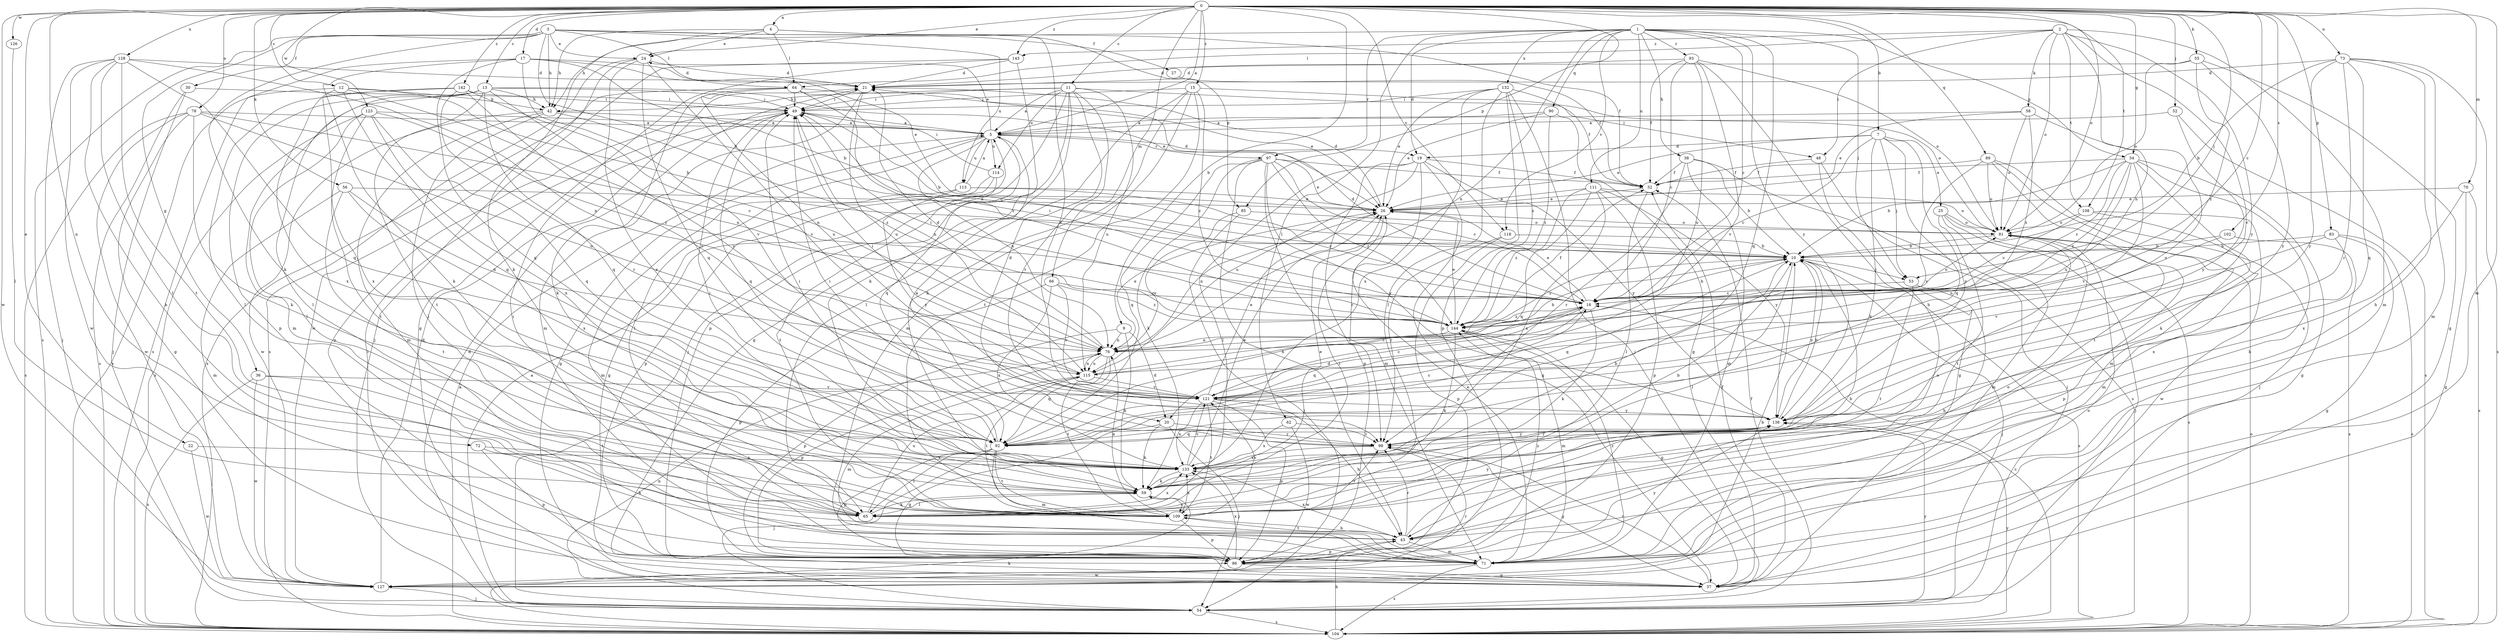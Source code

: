 strict digraph  {
0;
1;
2;
3;
4;
5;
7;
9;
10;
11;
12;
13;
15;
16;
17;
19;
20;
21;
22;
24;
25;
26;
27;
30;
32;
34;
36;
37;
38;
42;
43;
48;
49;
52;
53;
54;
55;
56;
58;
59;
62;
64;
65;
66;
70;
71;
72;
73;
76;
78;
81;
83;
85;
86;
89;
90;
92;
93;
97;
98;
102;
104;
108;
109;
111;
113;
114;
115;
118;
121;
123;
126;
127;
128;
132;
133;
138;
142;
143;
144;
0 -> 4  [label=a];
0 -> 5  [label=a];
0 -> 7  [label=b];
0 -> 9  [label=b];
0 -> 11  [label=c];
0 -> 12  [label=c];
0 -> 13  [label=c];
0 -> 15  [label=c];
0 -> 16  [label=c];
0 -> 17  [label=d];
0 -> 22  [label=e];
0 -> 24  [label=e];
0 -> 34  [label=g];
0 -> 52  [label=j];
0 -> 53  [label=j];
0 -> 55  [label=k];
0 -> 56  [label=k];
0 -> 66  [label=m];
0 -> 70  [label=m];
0 -> 71  [label=m];
0 -> 72  [label=n];
0 -> 73  [label=n];
0 -> 78  [label=o];
0 -> 81  [label=o];
0 -> 83  [label=p];
0 -> 85  [label=p];
0 -> 89  [label=q];
0 -> 102  [label=s];
0 -> 108  [label=t];
0 -> 118  [label=v];
0 -> 123  [label=w];
0 -> 126  [label=w];
0 -> 127  [label=w];
0 -> 128  [label=x];
0 -> 142  [label=z];
0 -> 143  [label=z];
1 -> 16  [label=c];
1 -> 19  [label=d];
1 -> 34  [label=g];
1 -> 38  [label=h];
1 -> 42  [label=h];
1 -> 53  [label=j];
1 -> 62  [label=l];
1 -> 76  [label=n];
1 -> 90  [label=q];
1 -> 92  [label=q];
1 -> 93  [label=r];
1 -> 97  [label=r];
1 -> 111  [label=u];
1 -> 118  [label=v];
1 -> 132  [label=x];
1 -> 138  [label=y];
2 -> 48  [label=i];
2 -> 58  [label=k];
2 -> 64  [label=l];
2 -> 71  [label=m];
2 -> 76  [label=n];
2 -> 81  [label=o];
2 -> 108  [label=t];
2 -> 121  [label=v];
2 -> 138  [label=y];
2 -> 143  [label=z];
3 -> 10  [label=b];
3 -> 24  [label=e];
3 -> 27  [label=f];
3 -> 30  [label=f];
3 -> 32  [label=f];
3 -> 36  [label=g];
3 -> 42  [label=h];
3 -> 59  [label=k];
3 -> 64  [label=l];
3 -> 104  [label=s];
3 -> 113  [label=u];
4 -> 24  [label=e];
4 -> 42  [label=h];
4 -> 59  [label=k];
4 -> 64  [label=l];
4 -> 85  [label=p];
4 -> 121  [label=v];
5 -> 19  [label=d];
5 -> 24  [label=e];
5 -> 37  [label=g];
5 -> 65  [label=l];
5 -> 76  [label=n];
5 -> 92  [label=q];
5 -> 97  [label=r];
5 -> 113  [label=u];
5 -> 114  [label=u];
7 -> 16  [label=c];
7 -> 19  [label=d];
7 -> 25  [label=e];
7 -> 26  [label=e];
7 -> 53  [label=j];
7 -> 59  [label=k];
7 -> 92  [label=q];
7 -> 138  [label=y];
9 -> 20  [label=d];
9 -> 59  [label=k];
9 -> 76  [label=n];
9 -> 86  [label=p];
10 -> 53  [label=j];
10 -> 54  [label=j];
10 -> 65  [label=l];
10 -> 92  [label=q];
10 -> 104  [label=s];
10 -> 138  [label=y];
10 -> 144  [label=z];
11 -> 5  [label=a];
11 -> 20  [label=d];
11 -> 37  [label=g];
11 -> 42  [label=h];
11 -> 48  [label=i];
11 -> 49  [label=i];
11 -> 54  [label=j];
11 -> 86  [label=p];
11 -> 98  [label=r];
11 -> 114  [label=u];
11 -> 115  [label=u];
12 -> 10  [label=b];
12 -> 42  [label=h];
12 -> 76  [label=n];
12 -> 92  [label=q];
12 -> 104  [label=s];
12 -> 133  [label=x];
13 -> 26  [label=e];
13 -> 42  [label=h];
13 -> 49  [label=i];
13 -> 65  [label=l];
13 -> 71  [label=m];
13 -> 86  [label=p];
13 -> 92  [label=q];
13 -> 109  [label=t];
13 -> 121  [label=v];
15 -> 49  [label=i];
15 -> 59  [label=k];
15 -> 65  [label=l];
15 -> 71  [label=m];
15 -> 81  [label=o];
15 -> 109  [label=t];
15 -> 144  [label=z];
16 -> 10  [label=b];
16 -> 20  [label=d];
16 -> 21  [label=d];
16 -> 26  [label=e];
16 -> 49  [label=i];
16 -> 59  [label=k];
16 -> 81  [label=o];
16 -> 92  [label=q];
16 -> 144  [label=z];
17 -> 10  [label=b];
17 -> 21  [label=d];
17 -> 26  [label=e];
17 -> 59  [label=k];
17 -> 92  [label=q];
17 -> 104  [label=s];
17 -> 121  [label=v];
19 -> 32  [label=f];
19 -> 37  [label=g];
19 -> 65  [label=l];
19 -> 86  [label=p];
19 -> 98  [label=r];
19 -> 115  [label=u];
19 -> 138  [label=y];
20 -> 37  [label=g];
20 -> 54  [label=j];
20 -> 59  [label=k];
20 -> 98  [label=r];
21 -> 49  [label=i];
21 -> 71  [label=m];
21 -> 115  [label=u];
22 -> 127  [label=w];
22 -> 133  [label=x];
24 -> 21  [label=d];
24 -> 92  [label=q];
24 -> 104  [label=s];
24 -> 121  [label=v];
24 -> 127  [label=w];
24 -> 133  [label=x];
25 -> 54  [label=j];
25 -> 71  [label=m];
25 -> 81  [label=o];
25 -> 104  [label=s];
25 -> 109  [label=t];
26 -> 21  [label=d];
26 -> 65  [label=l];
26 -> 76  [label=n];
26 -> 81  [label=o];
27 -> 32  [label=f];
30 -> 49  [label=i];
30 -> 54  [label=j];
30 -> 104  [label=s];
32 -> 26  [label=e];
32 -> 65  [label=l];
34 -> 10  [label=b];
34 -> 16  [label=c];
34 -> 32  [label=f];
34 -> 37  [label=g];
34 -> 43  [label=h];
34 -> 59  [label=k];
34 -> 115  [label=u];
34 -> 121  [label=v];
34 -> 144  [label=z];
36 -> 104  [label=s];
36 -> 109  [label=t];
36 -> 121  [label=v];
36 -> 127  [label=w];
37 -> 32  [label=f];
37 -> 49  [label=i];
37 -> 98  [label=r];
38 -> 10  [label=b];
38 -> 32  [label=f];
38 -> 71  [label=m];
38 -> 98  [label=r];
38 -> 104  [label=s];
42 -> 5  [label=a];
42 -> 65  [label=l];
42 -> 71  [label=m];
42 -> 127  [label=w];
42 -> 144  [label=z];
43 -> 10  [label=b];
43 -> 71  [label=m];
43 -> 81  [label=o];
43 -> 86  [label=p];
43 -> 98  [label=r];
43 -> 109  [label=t];
43 -> 133  [label=x];
48 -> 32  [label=f];
48 -> 37  [label=g];
48 -> 54  [label=j];
49 -> 5  [label=a];
49 -> 10  [label=b];
49 -> 76  [label=n];
49 -> 86  [label=p];
49 -> 92  [label=q];
52 -> 5  [label=a];
52 -> 104  [label=s];
52 -> 138  [label=y];
53 -> 16  [label=c];
53 -> 43  [label=h];
53 -> 109  [label=t];
54 -> 5  [label=a];
54 -> 21  [label=d];
54 -> 32  [label=f];
54 -> 76  [label=n];
54 -> 104  [label=s];
54 -> 138  [label=y];
55 -> 21  [label=d];
55 -> 37  [label=g];
55 -> 81  [label=o];
55 -> 138  [label=y];
55 -> 144  [label=z];
56 -> 26  [label=e];
56 -> 71  [label=m];
56 -> 76  [label=n];
56 -> 109  [label=t];
56 -> 133  [label=x];
58 -> 5  [label=a];
58 -> 26  [label=e];
58 -> 81  [label=o];
58 -> 121  [label=v];
58 -> 144  [label=z];
59 -> 10  [label=b];
59 -> 26  [label=e];
59 -> 65  [label=l];
59 -> 109  [label=t];
62 -> 98  [label=r];
62 -> 127  [label=w];
62 -> 133  [label=x];
64 -> 16  [label=c];
64 -> 26  [label=e];
64 -> 49  [label=i];
64 -> 59  [label=k];
64 -> 104  [label=s];
64 -> 115  [label=u];
64 -> 144  [label=z];
65 -> 49  [label=i];
65 -> 59  [label=k];
65 -> 81  [label=o];
65 -> 115  [label=u];
65 -> 133  [label=x];
66 -> 16  [label=c];
66 -> 86  [label=p];
66 -> 121  [label=v];
66 -> 133  [label=x];
66 -> 144  [label=z];
70 -> 26  [label=e];
70 -> 37  [label=g];
70 -> 104  [label=s];
70 -> 133  [label=x];
71 -> 26  [label=e];
71 -> 104  [label=s];
71 -> 127  [label=w];
71 -> 144  [label=z];
72 -> 43  [label=h];
72 -> 86  [label=p];
72 -> 133  [label=x];
73 -> 10  [label=b];
73 -> 21  [label=d];
73 -> 43  [label=h];
73 -> 71  [label=m];
73 -> 92  [label=q];
73 -> 98  [label=r];
73 -> 104  [label=s];
73 -> 138  [label=y];
76 -> 10  [label=b];
76 -> 21  [label=d];
76 -> 26  [label=e];
76 -> 86  [label=p];
76 -> 92  [label=q];
76 -> 109  [label=t];
76 -> 115  [label=u];
78 -> 5  [label=a];
78 -> 16  [label=c];
78 -> 37  [label=g];
78 -> 59  [label=k];
78 -> 104  [label=s];
78 -> 115  [label=u];
78 -> 127  [label=w];
81 -> 10  [label=b];
81 -> 86  [label=p];
83 -> 10  [label=b];
83 -> 37  [label=g];
83 -> 104  [label=s];
83 -> 121  [label=v];
83 -> 133  [label=x];
85 -> 54  [label=j];
85 -> 81  [label=o];
85 -> 115  [label=u];
86 -> 37  [label=g];
86 -> 133  [label=x];
86 -> 138  [label=y];
86 -> 144  [label=z];
89 -> 32  [label=f];
89 -> 54  [label=j];
89 -> 71  [label=m];
89 -> 81  [label=o];
89 -> 109  [label=t];
89 -> 121  [label=v];
90 -> 5  [label=a];
90 -> 26  [label=e];
90 -> 37  [label=g];
90 -> 144  [label=z];
92 -> 16  [label=c];
92 -> 49  [label=i];
92 -> 54  [label=j];
92 -> 65  [label=l];
92 -> 71  [label=m];
92 -> 86  [label=p];
92 -> 109  [label=t];
93 -> 16  [label=c];
93 -> 21  [label=d];
93 -> 32  [label=f];
93 -> 43  [label=h];
93 -> 81  [label=o];
93 -> 115  [label=u];
93 -> 121  [label=v];
97 -> 16  [label=c];
97 -> 26  [label=e];
97 -> 32  [label=f];
97 -> 43  [label=h];
97 -> 59  [label=k];
97 -> 71  [label=m];
97 -> 92  [label=q];
97 -> 138  [label=y];
97 -> 144  [label=z];
98 -> 5  [label=a];
98 -> 37  [label=g];
98 -> 49  [label=i];
98 -> 133  [label=x];
98 -> 138  [label=y];
102 -> 10  [label=b];
102 -> 76  [label=n];
102 -> 104  [label=s];
104 -> 5  [label=a];
104 -> 16  [label=c];
104 -> 43  [label=h];
104 -> 59  [label=k];
104 -> 81  [label=o];
104 -> 138  [label=y];
108 -> 16  [label=c];
108 -> 71  [label=m];
108 -> 81  [label=o];
108 -> 127  [label=w];
109 -> 43  [label=h];
109 -> 76  [label=n];
109 -> 86  [label=p];
109 -> 98  [label=r];
109 -> 121  [label=v];
109 -> 133  [label=x];
109 -> 138  [label=y];
111 -> 26  [label=e];
111 -> 81  [label=o];
111 -> 86  [label=p];
111 -> 92  [label=q];
111 -> 133  [label=x];
111 -> 138  [label=y];
111 -> 144  [label=z];
113 -> 5  [label=a];
113 -> 16  [label=c];
113 -> 26  [label=e];
113 -> 71  [label=m];
113 -> 138  [label=y];
114 -> 37  [label=g];
114 -> 49  [label=i];
114 -> 86  [label=p];
114 -> 109  [label=t];
115 -> 16  [label=c];
115 -> 49  [label=i];
115 -> 71  [label=m];
115 -> 76  [label=n];
115 -> 109  [label=t];
115 -> 121  [label=v];
118 -> 10  [label=b];
118 -> 86  [label=p];
118 -> 98  [label=r];
121 -> 16  [label=c];
121 -> 26  [label=e];
121 -> 43  [label=h];
121 -> 86  [label=p];
121 -> 109  [label=t];
121 -> 133  [label=x];
121 -> 138  [label=y];
123 -> 5  [label=a];
123 -> 65  [label=l];
123 -> 92  [label=q];
123 -> 104  [label=s];
123 -> 109  [label=t];
123 -> 133  [label=x];
123 -> 144  [label=z];
126 -> 65  [label=l];
127 -> 10  [label=b];
127 -> 21  [label=d];
127 -> 54  [label=j];
127 -> 81  [label=o];
127 -> 98  [label=r];
128 -> 21  [label=d];
128 -> 43  [label=h];
128 -> 54  [label=j];
128 -> 65  [label=l];
128 -> 76  [label=n];
128 -> 92  [label=q];
128 -> 109  [label=t];
128 -> 127  [label=w];
132 -> 26  [label=e];
132 -> 32  [label=f];
132 -> 49  [label=i];
132 -> 54  [label=j];
132 -> 65  [label=l];
132 -> 86  [label=p];
132 -> 133  [label=x];
132 -> 144  [label=z];
133 -> 10  [label=b];
133 -> 26  [label=e];
133 -> 49  [label=i];
133 -> 59  [label=k];
133 -> 121  [label=v];
138 -> 10  [label=b];
138 -> 92  [label=q];
138 -> 98  [label=r];
142 -> 49  [label=i];
142 -> 65  [label=l];
142 -> 76  [label=n];
142 -> 98  [label=r];
142 -> 121  [label=v];
142 -> 133  [label=x];
143 -> 21  [label=d];
143 -> 37  [label=g];
143 -> 54  [label=j];
143 -> 59  [label=k];
144 -> 26  [label=e];
144 -> 32  [label=f];
144 -> 37  [label=g];
144 -> 49  [label=i];
144 -> 59  [label=k];
144 -> 71  [label=m];
144 -> 76  [label=n];
}
